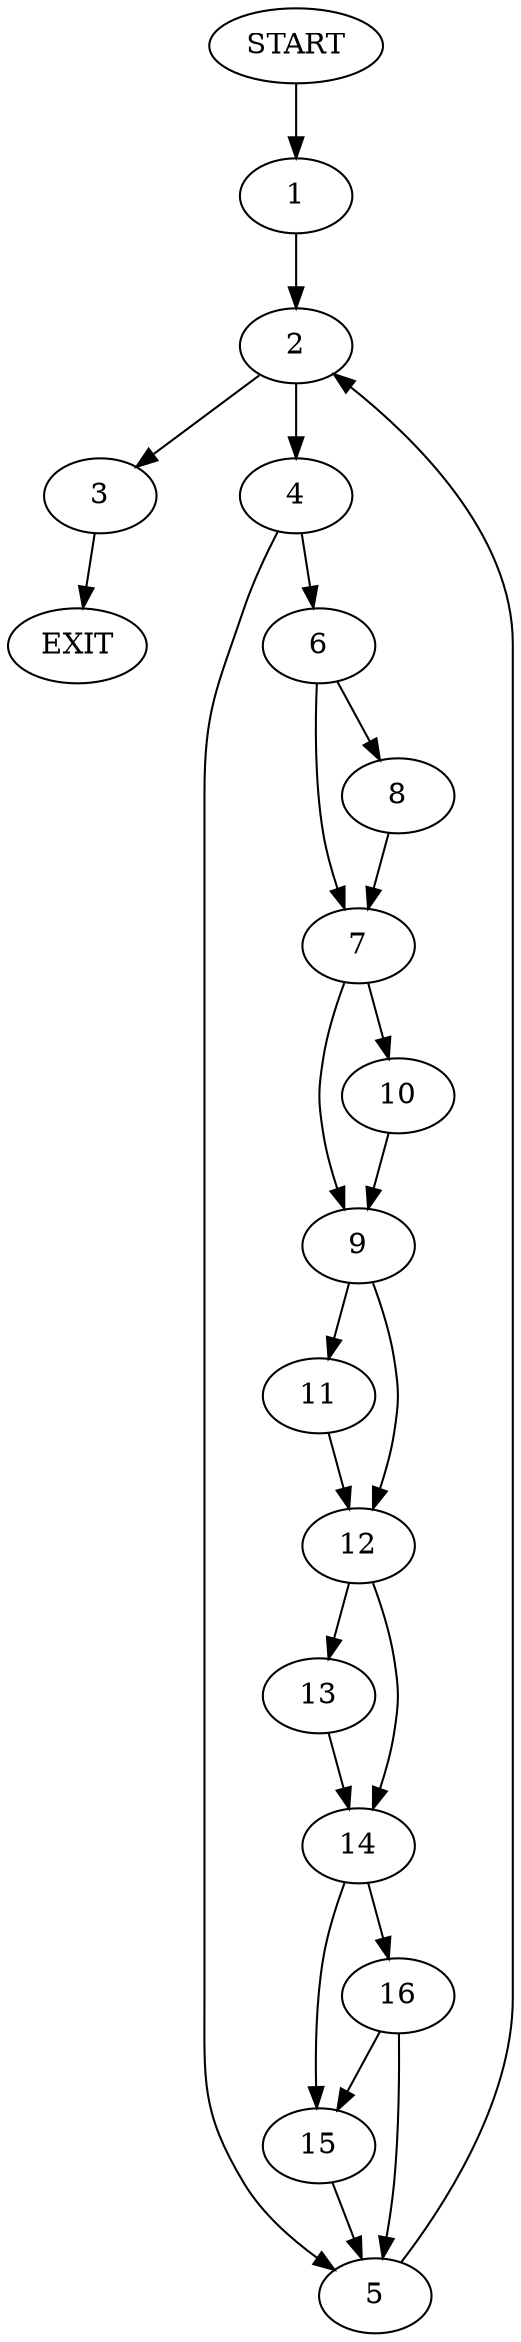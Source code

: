digraph {
0 [label="START"]
17 [label="EXIT"]
0 -> 1
1 -> 2
2 -> 3
2 -> 4
4 -> 5
4 -> 6
3 -> 17
5 -> 2
6 -> 7
6 -> 8
7 -> 9
7 -> 10
8 -> 7
9 -> 11
9 -> 12
10 -> 9
11 -> 12
12 -> 13
12 -> 14
13 -> 14
14 -> 15
14 -> 16
16 -> 15
16 -> 5
15 -> 5
}
